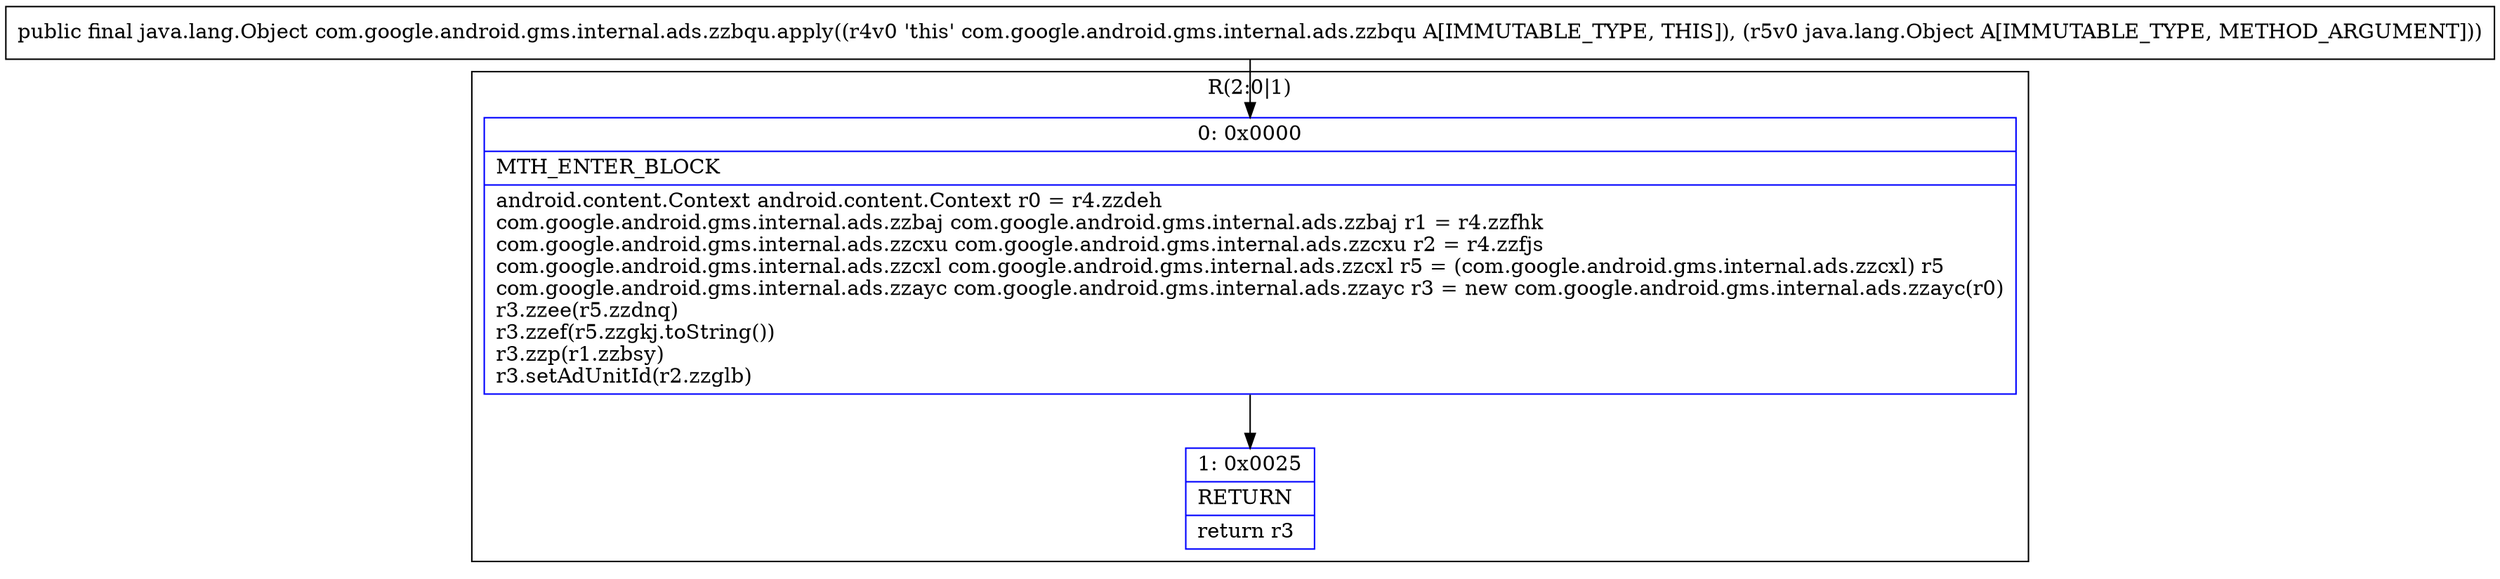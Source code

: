 digraph "CFG forcom.google.android.gms.internal.ads.zzbqu.apply(Ljava\/lang\/Object;)Ljava\/lang\/Object;" {
subgraph cluster_Region_1667882143 {
label = "R(2:0|1)";
node [shape=record,color=blue];
Node_0 [shape=record,label="{0\:\ 0x0000|MTH_ENTER_BLOCK\l|android.content.Context android.content.Context r0 = r4.zzdeh\lcom.google.android.gms.internal.ads.zzbaj com.google.android.gms.internal.ads.zzbaj r1 = r4.zzfhk\lcom.google.android.gms.internal.ads.zzcxu com.google.android.gms.internal.ads.zzcxu r2 = r4.zzfjs\lcom.google.android.gms.internal.ads.zzcxl com.google.android.gms.internal.ads.zzcxl r5 = (com.google.android.gms.internal.ads.zzcxl) r5\lcom.google.android.gms.internal.ads.zzayc com.google.android.gms.internal.ads.zzayc r3 = new com.google.android.gms.internal.ads.zzayc(r0)\lr3.zzee(r5.zzdnq)\lr3.zzef(r5.zzgkj.toString())\lr3.zzp(r1.zzbsy)\lr3.setAdUnitId(r2.zzglb)\l}"];
Node_1 [shape=record,label="{1\:\ 0x0025|RETURN\l|return r3\l}"];
}
MethodNode[shape=record,label="{public final java.lang.Object com.google.android.gms.internal.ads.zzbqu.apply((r4v0 'this' com.google.android.gms.internal.ads.zzbqu A[IMMUTABLE_TYPE, THIS]), (r5v0 java.lang.Object A[IMMUTABLE_TYPE, METHOD_ARGUMENT])) }"];
MethodNode -> Node_0;
Node_0 -> Node_1;
}

